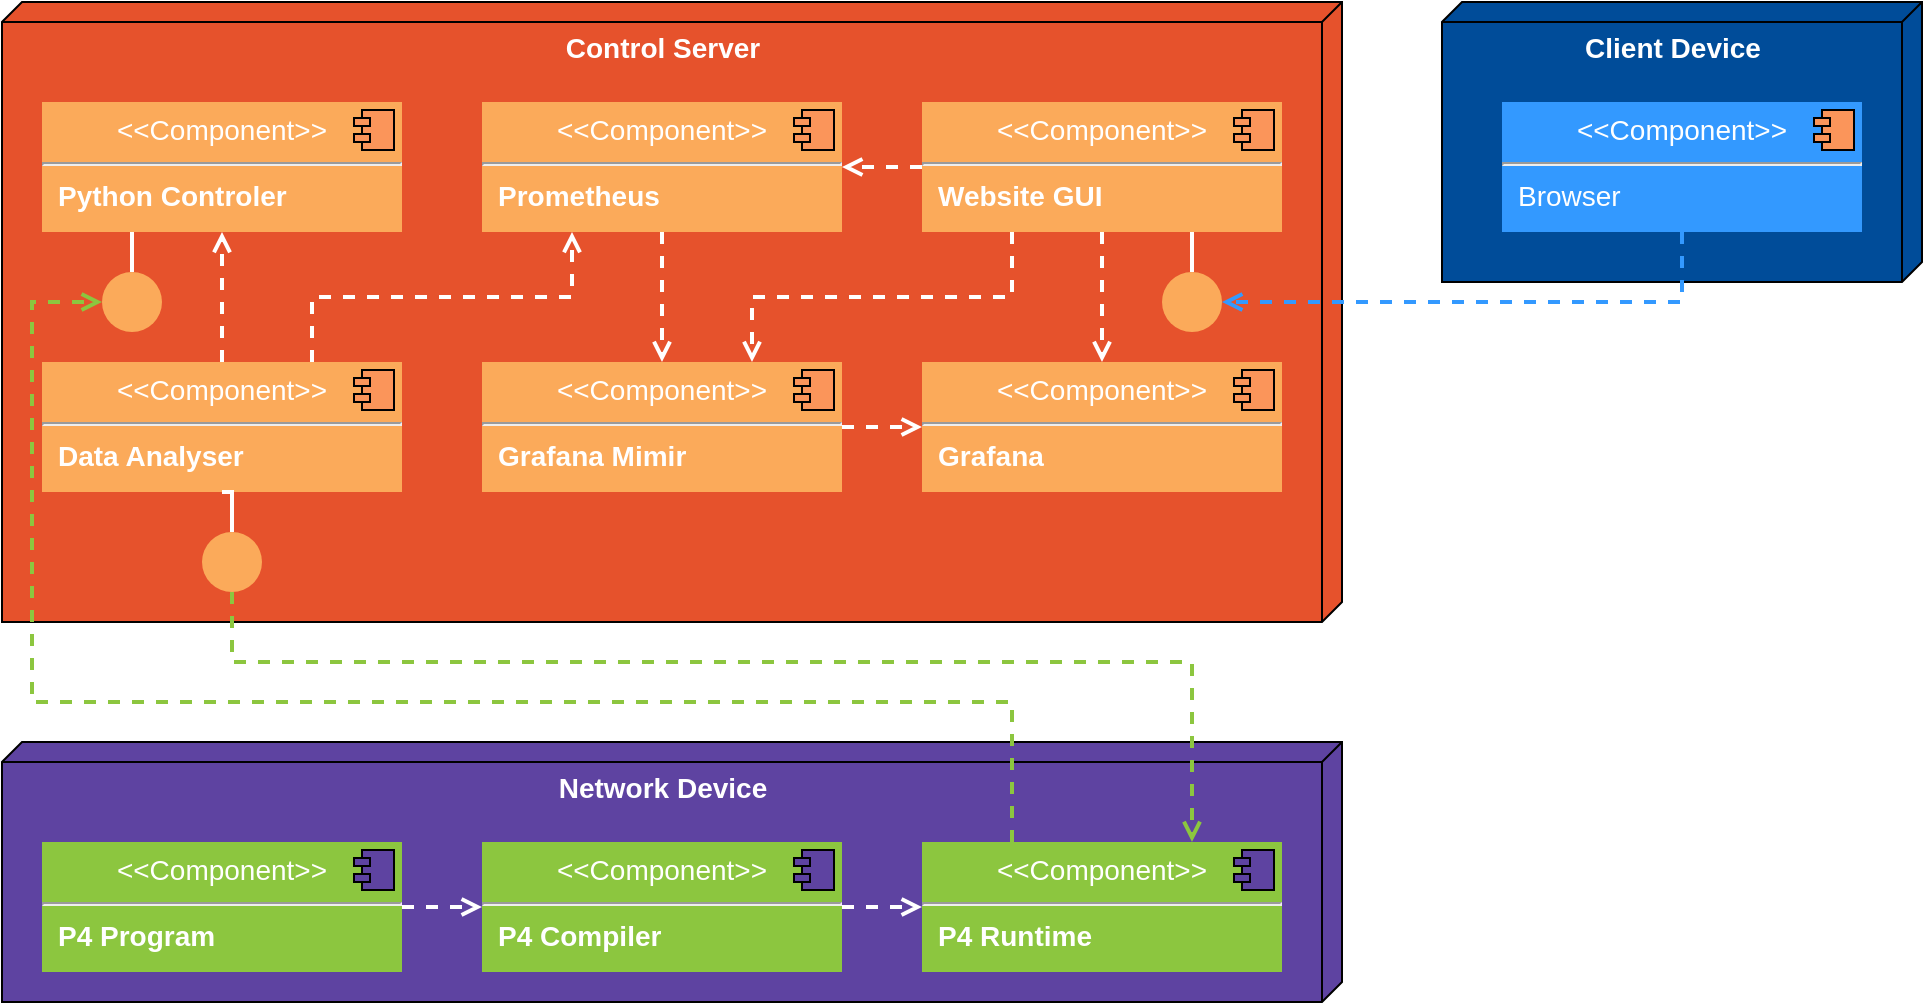 <mxfile version="20.5.1" type="device" pages="3"><diagram name="Deployment Diagram" id="5f0bae14-7c28-e335-631c-24af17079c00"><mxGraphModel dx="550" dy="684" grid="1" gridSize="10" guides="1" tooltips="1" connect="1" arrows="1" fold="1" page="1" pageScale="1" pageWidth="1100" pageHeight="850" background="none" math="0" shadow="0"><root><mxCell id="0"/><mxCell id="1" parent="0"/><mxCell id="YWwp1F42OPsPcxHZyw7h-1" value="&lt;font color=&quot;#ffffff&quot; style=&quot;font-size: 14px;&quot;&gt;&lt;b&gt;Network Device&lt;/b&gt;&lt;/font&gt;" style="verticalAlign=top;align=center;spacingTop=8;spacingLeft=2;spacingRight=12;shape=cube;size=10;direction=south;fontStyle=0;html=1;fillColor=#5E43A1;" parent="1" vertex="1"><mxGeometry x="120" y="490" width="670" height="130" as="geometry"/></mxCell><mxCell id="YWwp1F42OPsPcxHZyw7h-9" value="" style="edgeStyle=orthogonalEdgeStyle;rounded=0;orthogonalLoop=1;jettySize=auto;html=1;dashed=1;strokeColor=#FFFFFF;strokeWidth=2;fontSize=14;fontColor=#FFFFFF;endArrow=open;endFill=0;" parent="1" source="YWwp1F42OPsPcxHZyw7h-2" target="YWwp1F42OPsPcxHZyw7h-7" edge="1"><mxGeometry relative="1" as="geometry"/></mxCell><mxCell id="YWwp1F42OPsPcxHZyw7h-2" value="&lt;p style=&quot;margin:0px;margin-top:6px;text-align:center;&quot;&gt;&amp;lt;&amp;lt;Component&amp;gt;&amp;gt;&lt;br&gt;&lt;/p&gt;&lt;hr&gt;&lt;p style=&quot;margin:0px;margin-left:8px;&quot;&gt;&lt;b&gt;P4 Compiler&lt;/b&gt;&lt;/p&gt;" style="align=left;overflow=fill;html=1;dropTarget=0;fontSize=14;fontColor=#FFFFFF;fillColor=#8CC63F;strokeColor=none;" parent="1" vertex="1"><mxGeometry x="360" y="540" width="180" height="65" as="geometry"/></mxCell><mxCell id="YWwp1F42OPsPcxHZyw7h-3" value="" style="shape=component;jettyWidth=8;jettyHeight=4;fontSize=14;fontColor=#FFFFFF;fillColor=#5E43A1;" parent="YWwp1F42OPsPcxHZyw7h-2" vertex="1"><mxGeometry x="1" width="20" height="20" relative="1" as="geometry"><mxPoint x="-24" y="4" as="offset"/></mxGeometry></mxCell><mxCell id="YWwp1F42OPsPcxHZyw7h-6" value="" style="edgeStyle=orthogonalEdgeStyle;rounded=0;orthogonalLoop=1;jettySize=auto;html=1;fontSize=14;fontColor=#FFFFFF;strokeColor=#FFFFFF;strokeWidth=2;endArrow=open;endFill=0;dashed=1;" parent="1" source="YWwp1F42OPsPcxHZyw7h-4" target="YWwp1F42OPsPcxHZyw7h-2" edge="1"><mxGeometry relative="1" as="geometry"/></mxCell><mxCell id="YWwp1F42OPsPcxHZyw7h-4" value="&lt;p style=&quot;margin:0px;margin-top:6px;text-align:center;&quot;&gt;&amp;lt;&amp;lt;Component&amp;gt;&amp;gt;&lt;/p&gt;&lt;hr&gt;&lt;p style=&quot;margin:0px;margin-left:8px;&quot;&gt;&lt;b&gt;P4 Program&lt;/b&gt;&lt;/p&gt;" style="align=left;overflow=fill;html=1;dropTarget=0;fontSize=14;fontColor=#FFFFFF;fillColor=#8CC63F;strokeColor=none;" parent="1" vertex="1"><mxGeometry x="140" y="540" width="180" height="65" as="geometry"/></mxCell><mxCell id="YWwp1F42OPsPcxHZyw7h-5" value="" style="shape=component;jettyWidth=8;jettyHeight=4;fontSize=14;fontColor=#FFFFFF;fillColor=#5E43A1;" parent="YWwp1F42OPsPcxHZyw7h-4" vertex="1"><mxGeometry x="1" width="20" height="20" relative="1" as="geometry"><mxPoint x="-24" y="4" as="offset"/></mxGeometry></mxCell><mxCell id="YWwp1F42OPsPcxHZyw7h-7" value="&lt;p style=&quot;margin:0px;margin-top:6px;text-align:center;&quot;&gt;&amp;lt;&amp;lt;Component&amp;gt;&amp;gt;&lt;br&gt;&lt;/p&gt;&lt;hr&gt;&lt;p style=&quot;margin:0px;margin-left:8px;&quot;&gt;&lt;b&gt;P4 Runtime&lt;/b&gt;&lt;/p&gt;" style="align=left;overflow=fill;html=1;dropTarget=0;fontSize=14;fontColor=#FFFFFF;fillColor=#8CC63F;strokeColor=none;" parent="1" vertex="1"><mxGeometry x="580" y="540" width="180" height="65" as="geometry"/></mxCell><mxCell id="YWwp1F42OPsPcxHZyw7h-8" value="" style="shape=component;jettyWidth=8;jettyHeight=4;fontSize=14;fontColor=#FFFFFF;fillColor=#5E43A1;" parent="YWwp1F42OPsPcxHZyw7h-7" vertex="1"><mxGeometry x="1" width="20" height="20" relative="1" as="geometry"><mxPoint x="-24" y="4" as="offset"/></mxGeometry></mxCell><mxCell id="YWwp1F42OPsPcxHZyw7h-10" value="&lt;font color=&quot;#ffffff&quot; style=&quot;font-size: 14px;&quot;&gt;&lt;b&gt;Control Server&lt;/b&gt;&lt;/font&gt;" style="verticalAlign=top;align=center;spacingTop=8;spacingLeft=2;spacingRight=12;shape=cube;size=10;direction=south;fontStyle=0;html=1;fillColor=#E6522C;" parent="1" vertex="1"><mxGeometry x="120" y="120" width="670" height="310" as="geometry"/></mxCell><mxCell id="YWwp1F42OPsPcxHZyw7h-14" value="" style="edgeStyle=orthogonalEdgeStyle;rounded=0;orthogonalLoop=1;jettySize=auto;html=1;strokeColor=#FFFFFF;strokeWidth=2;fontSize=14;fontColor=#FFFFFF;endArrow=none;endFill=0;exitX=0.25;exitY=1;exitDx=0;exitDy=0;entryX=0.5;entryY=0;entryDx=0;entryDy=0;" parent="1" source="YWwp1F42OPsPcxHZyw7h-11" target="YWwp1F42OPsPcxHZyw7h-13" edge="1"><mxGeometry relative="1" as="geometry"/></mxCell><mxCell id="YWwp1F42OPsPcxHZyw7h-11" value="&lt;p style=&quot;margin:0px;margin-top:6px;text-align:center;&quot;&gt;&amp;lt;&amp;lt;Component&amp;gt;&amp;gt;&lt;/p&gt;&lt;hr&gt;&lt;p style=&quot;margin:0px;margin-left:8px;&quot;&gt;&lt;b&gt;Python Controler&lt;/b&gt;&lt;/p&gt;" style="align=left;overflow=fill;html=1;dropTarget=0;fontSize=14;fontColor=#FFFFFF;fillColor=#FBAA5A;strokeColor=none;" parent="1" vertex="1"><mxGeometry x="140" y="170" width="180" height="65" as="geometry"/></mxCell><mxCell id="YWwp1F42OPsPcxHZyw7h-12" value="" style="shape=component;jettyWidth=8;jettyHeight=4;fontSize=14;fontColor=#FFFFFF;fillColor=#FB955A;" parent="YWwp1F42OPsPcxHZyw7h-11" vertex="1"><mxGeometry x="1" width="20" height="20" relative="1" as="geometry"><mxPoint x="-24" y="4" as="offset"/></mxGeometry></mxCell><mxCell id="YWwp1F42OPsPcxHZyw7h-13" value="" style="ellipse;whiteSpace=wrap;html=1;aspect=fixed;fontSize=14;fontColor=#FFFFFF;fillColor=#FBAA5A;strokeColor=none;" parent="1" vertex="1"><mxGeometry x="170" y="255" width="30" height="30" as="geometry"/></mxCell><mxCell id="YWwp1F42OPsPcxHZyw7h-15" value="&lt;p style=&quot;margin:0px;margin-top:6px;text-align:center;&quot;&gt;&amp;lt;&amp;lt;Component&amp;gt;&amp;gt;&lt;/p&gt;&lt;hr&gt;&lt;p style=&quot;margin:0px;margin-left:8px;&quot;&gt;&lt;b&gt;Data Analyser&lt;/b&gt;&lt;/p&gt;" style="align=left;overflow=fill;html=1;dropTarget=0;fontSize=14;fontColor=#FFFFFF;fillColor=#FBAA5A;strokeColor=none;" parent="1" vertex="1"><mxGeometry x="140" y="300" width="180" height="65" as="geometry"/></mxCell><mxCell id="YWwp1F42OPsPcxHZyw7h-16" value="" style="shape=component;jettyWidth=8;jettyHeight=4;fontSize=14;fontColor=#FFFFFF;fillColor=#FB955A;" parent="YWwp1F42OPsPcxHZyw7h-15" vertex="1"><mxGeometry x="1" width="20" height="20" relative="1" as="geometry"><mxPoint x="-24" y="4" as="offset"/></mxGeometry></mxCell><mxCell id="YWwp1F42OPsPcxHZyw7h-17" value="&lt;p style=&quot;margin:0px;margin-top:6px;text-align:center;&quot;&gt;&amp;lt;&amp;lt;Component&amp;gt;&amp;gt;&lt;/p&gt;&lt;hr&gt;&lt;p style=&quot;margin:0px;margin-left:8px;&quot;&gt;&lt;b&gt;Prometheus&lt;/b&gt;&lt;/p&gt;" style="align=left;overflow=fill;html=1;dropTarget=0;fontSize=14;fontColor=#FFFFFF;fillColor=#FBAA5A;strokeColor=none;" parent="1" vertex="1"><mxGeometry x="360" y="170" width="180" height="65" as="geometry"/></mxCell><mxCell id="YWwp1F42OPsPcxHZyw7h-18" value="" style="shape=component;jettyWidth=8;jettyHeight=4;fontSize=14;fontColor=#FFFFFF;fillColor=#FB955A;" parent="YWwp1F42OPsPcxHZyw7h-17" vertex="1"><mxGeometry x="1" width="20" height="20" relative="1" as="geometry"><mxPoint x="-24" y="4" as="offset"/></mxGeometry></mxCell><mxCell id="YWwp1F42OPsPcxHZyw7h-19" value="&lt;p style=&quot;margin:0px;margin-top:6px;text-align:center;&quot;&gt;&amp;lt;&amp;lt;Component&amp;gt;&amp;gt;&lt;/p&gt;&lt;hr&gt;&lt;p style=&quot;margin:0px;margin-left:8px;&quot;&gt;&lt;b&gt;Grafana Mimir&lt;/b&gt;&lt;/p&gt;" style="align=left;overflow=fill;html=1;dropTarget=0;fontSize=14;fontColor=#FFFFFF;fillColor=#FBAA5A;strokeColor=none;" parent="1" vertex="1"><mxGeometry x="360" y="300" width="180" height="65" as="geometry"/></mxCell><mxCell id="YWwp1F42OPsPcxHZyw7h-20" value="" style="shape=component;jettyWidth=8;jettyHeight=4;fontSize=14;fontColor=#FFFFFF;fillColor=#FB955A;" parent="YWwp1F42OPsPcxHZyw7h-19" vertex="1"><mxGeometry x="1" width="20" height="20" relative="1" as="geometry"><mxPoint x="-24" y="4" as="offset"/></mxGeometry></mxCell><mxCell id="YWwp1F42OPsPcxHZyw7h-21" value="&lt;p style=&quot;margin:0px;margin-top:6px;text-align:center;&quot;&gt;&amp;lt;&amp;lt;Component&amp;gt;&amp;gt;&lt;/p&gt;&lt;hr&gt;&lt;p style=&quot;margin:0px;margin-left:8px;&quot;&gt;&lt;b&gt;Grafana&amp;nbsp;&lt;/b&gt;&lt;/p&gt;" style="align=left;overflow=fill;html=1;dropTarget=0;fontSize=14;fontColor=#FFFFFF;fillColor=#FBAA5A;strokeColor=none;" parent="1" vertex="1"><mxGeometry x="580" y="300" width="180" height="65" as="geometry"/></mxCell><mxCell id="YWwp1F42OPsPcxHZyw7h-22" value="" style="shape=component;jettyWidth=8;jettyHeight=4;fontSize=14;fontColor=#FFFFFF;fillColor=#FB955A;" parent="YWwp1F42OPsPcxHZyw7h-21" vertex="1"><mxGeometry x="1" width="20" height="20" relative="1" as="geometry"><mxPoint x="-24" y="4" as="offset"/></mxGeometry></mxCell><mxCell id="YWwp1F42OPsPcxHZyw7h-23" value="&lt;p style=&quot;margin:0px;margin-top:6px;text-align:center;&quot;&gt;&amp;lt;&amp;lt;Component&amp;gt;&amp;gt;&lt;/p&gt;&lt;hr&gt;&lt;p style=&quot;margin:0px;margin-left:8px;&quot;&gt;&lt;b&gt;Website GUI&lt;/b&gt;&lt;/p&gt;" style="align=left;overflow=fill;html=1;dropTarget=0;fontSize=14;fontColor=#FFFFFF;fillColor=#FBAA5A;strokeColor=none;" parent="1" vertex="1"><mxGeometry x="580" y="170" width="180" height="65" as="geometry"/></mxCell><mxCell id="YWwp1F42OPsPcxHZyw7h-24" value="" style="shape=component;jettyWidth=8;jettyHeight=4;fontSize=14;fontColor=#FFFFFF;fillColor=#FB955A;" parent="YWwp1F42OPsPcxHZyw7h-23" vertex="1"><mxGeometry x="1" width="20" height="20" relative="1" as="geometry"><mxPoint x="-24" y="4" as="offset"/></mxGeometry></mxCell><mxCell id="YWwp1F42OPsPcxHZyw7h-28" value="" style="ellipse;whiteSpace=wrap;html=1;aspect=fixed;fontSize=14;fontColor=#FFFFFF;fillColor=#FBAA5A;strokeColor=none;" parent="1" vertex="1"><mxGeometry x="220" y="385" width="30" height="30" as="geometry"/></mxCell><mxCell id="YWwp1F42OPsPcxHZyw7h-29" value="" style="edgeStyle=orthogonalEdgeStyle;rounded=0;orthogonalLoop=1;jettySize=auto;html=1;strokeColor=#FFFFFF;strokeWidth=2;fontSize=14;fontColor=#FFFFFF;endArrow=none;endFill=0;exitX=0.5;exitY=1;exitDx=0;exitDy=0;entryX=0.5;entryY=0;entryDx=0;entryDy=0;" parent="1" source="YWwp1F42OPsPcxHZyw7h-15" target="YWwp1F42OPsPcxHZyw7h-28" edge="1"><mxGeometry relative="1" as="geometry"><mxPoint x="245" y="385" as="sourcePoint"/><mxPoint x="245" y="405" as="targetPoint"/></mxGeometry></mxCell><mxCell id="YWwp1F42OPsPcxHZyw7h-30" value="" style="edgeStyle=orthogonalEdgeStyle;rounded=0;orthogonalLoop=1;jettySize=auto;html=1;fontSize=14;fontColor=#FFFFFF;strokeColor=#8CC63F;strokeWidth=2;endArrow=open;endFill=0;dashed=1;entryX=0.75;entryY=0;entryDx=0;entryDy=0;exitX=0.5;exitY=1;exitDx=0;exitDy=0;" parent="1" source="YWwp1F42OPsPcxHZyw7h-28" target="YWwp1F42OPsPcxHZyw7h-7" edge="1"><mxGeometry relative="1" as="geometry"><mxPoint x="685" y="580" as="sourcePoint"/><mxPoint x="245" y="435" as="targetPoint"/><Array as="points"><mxPoint x="235" y="450"/><mxPoint x="715" y="450"/></Array></mxGeometry></mxCell><mxCell id="YWwp1F42OPsPcxHZyw7h-31" value="" style="edgeStyle=orthogonalEdgeStyle;rounded=0;orthogonalLoop=1;jettySize=auto;html=1;fontSize=14;fontColor=#FFFFFF;strokeColor=#8CC63F;strokeWidth=2;endArrow=open;endFill=0;dashed=1;entryX=0;entryY=0.5;entryDx=0;entryDy=0;exitX=0.25;exitY=0;exitDx=0;exitDy=0;" parent="1" source="YWwp1F42OPsPcxHZyw7h-7" target="YWwp1F42OPsPcxHZyw7h-13" edge="1"><mxGeometry relative="1" as="geometry"><mxPoint x="245" y="435" as="sourcePoint"/><mxPoint x="725" y="560" as="targetPoint"/><Array as="points"><mxPoint x="625" y="470"/><mxPoint x="135" y="470"/><mxPoint x="135" y="270"/></Array></mxGeometry></mxCell><mxCell id="YWwp1F42OPsPcxHZyw7h-37" value="" style="edgeStyle=orthogonalEdgeStyle;rounded=0;orthogonalLoop=1;jettySize=auto;html=1;fontSize=14;fontColor=#FFFFFF;strokeColor=#FFFFFF;strokeWidth=2;endArrow=open;endFill=0;dashed=1;entryX=0.5;entryY=1;entryDx=0;entryDy=0;exitX=0.5;exitY=0;exitDx=0;exitDy=0;" parent="1" source="YWwp1F42OPsPcxHZyw7h-15" target="YWwp1F42OPsPcxHZyw7h-11" edge="1"><mxGeometry relative="1" as="geometry"><mxPoint x="235" y="270" as="sourcePoint"/><mxPoint x="235" y="245" as="targetPoint"/><Array as="points"/></mxGeometry></mxCell><mxCell id="YWwp1F42OPsPcxHZyw7h-39" value="" style="edgeStyle=orthogonalEdgeStyle;rounded=0;orthogonalLoop=1;jettySize=auto;html=1;fontSize=14;fontColor=#FFFFFF;strokeColor=#FFFFFF;strokeWidth=2;endArrow=open;endFill=0;dashed=1;entryX=0.25;entryY=1;entryDx=0;entryDy=0;exitX=0.75;exitY=0;exitDx=0;exitDy=0;" parent="1" source="YWwp1F42OPsPcxHZyw7h-15" target="YWwp1F42OPsPcxHZyw7h-17" edge="1"><mxGeometry relative="1" as="geometry"><mxPoint x="245" y="320" as="sourcePoint"/><mxPoint x="245" y="205" as="targetPoint"/><Array as="points"/></mxGeometry></mxCell><mxCell id="YWwp1F42OPsPcxHZyw7h-40" value="" style="edgeStyle=orthogonalEdgeStyle;rounded=0;orthogonalLoop=1;jettySize=auto;html=1;fontSize=14;fontColor=#FFFFFF;strokeColor=#FFFFFF;strokeWidth=2;endArrow=open;endFill=0;dashed=1;entryX=0.5;entryY=0;entryDx=0;entryDy=0;exitX=0.5;exitY=1;exitDx=0;exitDy=0;" parent="1" source="YWwp1F42OPsPcxHZyw7h-17" target="YWwp1F42OPsPcxHZyw7h-19" edge="1"><mxGeometry relative="1" as="geometry"><mxPoint x="290" y="320" as="sourcePoint"/><mxPoint x="425" y="245" as="targetPoint"/><Array as="points"/></mxGeometry></mxCell><mxCell id="YWwp1F42OPsPcxHZyw7h-41" value="" style="edgeStyle=orthogonalEdgeStyle;rounded=0;orthogonalLoop=1;jettySize=auto;html=1;fontSize=14;fontColor=#FFFFFF;strokeColor=#FFFFFF;strokeWidth=2;endArrow=open;endFill=0;dashed=1;entryX=0;entryY=0.5;entryDx=0;entryDy=0;exitX=1;exitY=0.5;exitDx=0;exitDy=0;" parent="1" source="YWwp1F42OPsPcxHZyw7h-19" target="YWwp1F42OPsPcxHZyw7h-21" edge="1"><mxGeometry relative="1" as="geometry"><mxPoint x="465" y="245" as="sourcePoint"/><mxPoint x="465" y="320" as="targetPoint"/><Array as="points"/></mxGeometry></mxCell><mxCell id="YWwp1F42OPsPcxHZyw7h-42" value="" style="edgeStyle=orthogonalEdgeStyle;rounded=0;orthogonalLoop=1;jettySize=auto;html=1;fontSize=14;fontColor=#FFFFFF;strokeColor=#FFFFFF;strokeWidth=2;endArrow=open;endFill=0;dashed=1;entryX=0.5;entryY=0;entryDx=0;entryDy=0;exitX=0.5;exitY=1;exitDx=0;exitDy=0;" parent="1" source="YWwp1F42OPsPcxHZyw7h-23" target="YWwp1F42OPsPcxHZyw7h-21" edge="1"><mxGeometry relative="1" as="geometry"><mxPoint x="465" y="245" as="sourcePoint"/><mxPoint x="465" y="320" as="targetPoint"/><Array as="points"/></mxGeometry></mxCell><mxCell id="YWwp1F42OPsPcxHZyw7h-43" value="" style="edgeStyle=orthogonalEdgeStyle;rounded=0;orthogonalLoop=1;jettySize=auto;html=1;fontSize=14;fontColor=#FFFFFF;strokeColor=#FFFFFF;strokeWidth=2;endArrow=open;endFill=0;dashed=1;entryX=0.75;entryY=0;entryDx=0;entryDy=0;exitX=0.25;exitY=1;exitDx=0;exitDy=0;" parent="1" source="YWwp1F42OPsPcxHZyw7h-23" target="YWwp1F42OPsPcxHZyw7h-19" edge="1"><mxGeometry relative="1" as="geometry"><mxPoint x="475" y="255" as="sourcePoint"/><mxPoint x="475" y="330" as="targetPoint"/><Array as="points"/></mxGeometry></mxCell><mxCell id="YWwp1F42OPsPcxHZyw7h-44" value="" style="edgeStyle=orthogonalEdgeStyle;rounded=0;orthogonalLoop=1;jettySize=auto;html=1;fontSize=14;fontColor=#FFFFFF;strokeColor=#FFFFFF;strokeWidth=2;endArrow=open;endFill=0;dashed=1;entryX=1;entryY=0.5;entryDx=0;entryDy=0;exitX=0;exitY=0.5;exitDx=0;exitDy=0;" parent="1" source="YWwp1F42OPsPcxHZyw7h-23" target="YWwp1F42OPsPcxHZyw7h-17" edge="1"><mxGeometry relative="1" as="geometry"><mxPoint x="485" y="265" as="sourcePoint"/><mxPoint x="485" y="340" as="targetPoint"/><Array as="points"/></mxGeometry></mxCell><mxCell id="YWwp1F42OPsPcxHZyw7h-45" value="&lt;font color=&quot;#ffffff&quot; style=&quot;font-size: 14px;&quot;&gt;&lt;b&gt;Client Device&lt;/b&gt;&lt;br&gt;&lt;/font&gt;" style="verticalAlign=top;align=center;spacingTop=8;spacingLeft=2;spacingRight=12;shape=cube;size=10;direction=south;fontStyle=0;html=1;fillColor=#004C99;" parent="1" vertex="1"><mxGeometry x="840" y="120" width="240" height="140" as="geometry"/></mxCell><mxCell id="YWwp1F42OPsPcxHZyw7h-48" value="&lt;p style=&quot;margin:0px;margin-top:6px;text-align:center;&quot;&gt;&amp;lt;&amp;lt;Component&amp;gt;&amp;gt;&lt;/p&gt;&lt;hr&gt;&lt;p style=&quot;margin:0px;margin-left:8px;&quot;&gt;Browser&lt;/p&gt;" style="align=left;overflow=fill;html=1;dropTarget=0;fontSize=14;fontColor=#FFFFFF;fillColor=#3399FF;strokeColor=none;" parent="1" vertex="1"><mxGeometry x="870" y="170" width="180" height="65" as="geometry"/></mxCell><mxCell id="YWwp1F42OPsPcxHZyw7h-49" value="" style="shape=component;jettyWidth=8;jettyHeight=4;fontSize=14;fontColor=#FFFFFF;fillColor=#FB955A;" parent="YWwp1F42OPsPcxHZyw7h-48" vertex="1"><mxGeometry x="1" width="20" height="20" relative="1" as="geometry"><mxPoint x="-24" y="4" as="offset"/></mxGeometry></mxCell><mxCell id="YWwp1F42OPsPcxHZyw7h-50" value="" style="ellipse;whiteSpace=wrap;html=1;aspect=fixed;fontSize=14;fontColor=#FFFFFF;fillColor=#FBAA5A;strokeColor=none;" parent="1" vertex="1"><mxGeometry x="700" y="255" width="30" height="30" as="geometry"/></mxCell><mxCell id="YWwp1F42OPsPcxHZyw7h-51" value="" style="edgeStyle=orthogonalEdgeStyle;rounded=0;orthogonalLoop=1;jettySize=auto;html=1;strokeColor=#FFFFFF;strokeWidth=2;fontSize=14;fontColor=#FFFFFF;endArrow=none;endFill=0;exitX=0.75;exitY=1;exitDx=0;exitDy=0;entryX=0.5;entryY=0;entryDx=0;entryDy=0;" parent="1" source="YWwp1F42OPsPcxHZyw7h-23" target="YWwp1F42OPsPcxHZyw7h-50" edge="1"><mxGeometry relative="1" as="geometry"><mxPoint x="830" y="450" as="sourcePoint"/><mxPoint x="830" y="470" as="targetPoint"/></mxGeometry></mxCell><mxCell id="YWwp1F42OPsPcxHZyw7h-52" value="" style="edgeStyle=orthogonalEdgeStyle;rounded=0;orthogonalLoop=1;jettySize=auto;html=1;fontSize=14;fontColor=#FFFFFF;strokeColor=#3399FF;strokeWidth=2;endArrow=open;endFill=0;dashed=1;entryX=1;entryY=0.5;entryDx=0;entryDy=0;exitX=0.5;exitY=1;exitDx=0;exitDy=0;" parent="1" source="YWwp1F42OPsPcxHZyw7h-48" target="YWwp1F42OPsPcxHZyw7h-50" edge="1"><mxGeometry relative="1" as="geometry"><mxPoint x="680" y="245" as="sourcePoint"/><mxPoint x="680" y="310" as="targetPoint"/><Array as="points"/></mxGeometry></mxCell></root></mxGraphModel></diagram><diagram id="mmsN3uJA1z5c7H1J2vPt" name="Activity Diagram"><mxGraphModel dx="550" dy="684" grid="1" gridSize="10" guides="1" tooltips="1" connect="1" arrows="1" fold="1" page="1" pageScale="1" pageWidth="827" pageHeight="1169" math="0" shadow="0"><root><mxCell id="0"/><mxCell id="1" parent="0"/><mxCell id="REMYRl0UchfOyMIU5u2l-1" value="" style="swimlane;childLayout=stackLayout;resizeParent=1;resizeParentMax=0;startSize=0;fontSize=14;fontColor=#000000;fillColor=#FFFFFF;swimlaneHead=0;" parent="1" vertex="1"><mxGeometry x="40" y="160" width="560" height="460" as="geometry"><mxRectangle x="150" y="150" width="70" height="30" as="alternateBounds"/></mxGeometry></mxCell><mxCell id="REMYRl0UchfOyMIU5u2l-2" value="User / GUI" style="swimlane;startSize=38;fontSize=14;fontColor=#FFFFFF;fillColor=#004C99;swimlaneHead=0;swimlaneLine=0;" parent="REMYRl0UchfOyMIU5u2l-1" vertex="1"><mxGeometry width="140" height="460" as="geometry"/></mxCell><mxCell id="3ksYypAJxGS3Sx9CYBlO-9" value="" style="ellipse;whiteSpace=wrap;html=1;aspect=fixed;fontSize=12;fontColor=#FFFFFF;fillColor=#3399FF;strokeColor=none;" parent="REMYRl0UchfOyMIU5u2l-2" vertex="1"><mxGeometry x="60" y="40" width="20" height="20" as="geometry"/></mxCell><mxCell id="REMYRl0UchfOyMIU5u2l-3" value="Data Analysis" style="swimlane;startSize=38;fontSize=14;fontColor=#FFFFFF;fillColor=#E6522C;strokeColor=default;swimlaneHead=0;horizontal=1;swimlaneLine=0;" parent="REMYRl0UchfOyMIU5u2l-1" vertex="1"><mxGeometry x="140" width="140" height="460" as="geometry"/></mxCell><mxCell id="3ksYypAJxGS3Sx9CYBlO-4" value="Define filtering rules" style="rounded=1;whiteSpace=wrap;html=1;fontSize=12;fontColor=#FFFFFF;fillColor=#3399FF;strokeColor=none;" parent="REMYRl0UchfOyMIU5u2l-3" vertex="1"><mxGeometry x="-110" y="80" width="80" height="40" as="geometry"/></mxCell><mxCell id="3ksYypAJxGS3Sx9CYBlO-5" value="Store rules" style="rounded=1;whiteSpace=wrap;html=1;fontSize=12;fontColor=#FFFFFF;fillColor=#FBAA5A;strokeColor=none;" parent="REMYRl0UchfOyMIU5u2l-3" vertex="1"><mxGeometry x="30" y="80" width="80" height="40" as="geometry"/></mxCell><mxCell id="3ksYypAJxGS3Sx9CYBlO-8" value="" style="edgeStyle=orthogonalEdgeStyle;rounded=0;orthogonalLoop=1;jettySize=auto;html=1;strokeColor=#FBAA5A;strokeWidth=2;fontSize=12;fontColor=#FFFFFF;endArrow=open;endFill=0;exitX=0.5;exitY=1;exitDx=0;exitDy=0;entryX=0.5;entryY=0;entryDx=0;entryDy=0;" parent="REMYRl0UchfOyMIU5u2l-3" source="3ksYypAJxGS3Sx9CYBlO-5" target="3ksYypAJxGS3Sx9CYBlO-7" edge="1"><mxGeometry relative="1" as="geometry"/></mxCell><mxCell id="3ksYypAJxGS3Sx9CYBlO-15" value="" style="edgeStyle=orthogonalEdgeStyle;rounded=0;orthogonalLoop=1;jettySize=auto;html=1;strokeColor=#FBAA5A;strokeWidth=2;fontSize=12;fontColor=#FFFFFF;endArrow=open;endFill=0;entryX=0.5;entryY=0;entryDx=0;entryDy=0;exitX=0.5;exitY=1;exitDx=0;exitDy=0;" parent="REMYRl0UchfOyMIU5u2l-3" source="3ksYypAJxGS3Sx9CYBlO-7" target="3ksYypAJxGS3Sx9CYBlO-12" edge="1"><mxGeometry relative="1" as="geometry"/></mxCell><mxCell id="3ksYypAJxGS3Sx9CYBlO-7" value="Process of incoming data" style="rounded=1;whiteSpace=wrap;html=1;fontSize=12;fontColor=#FFFFFF;fillColor=#FBAA5A;strokeColor=none;" parent="REMYRl0UchfOyMIU5u2l-3" vertex="1"><mxGeometry x="30" y="160" width="80" height="40" as="geometry"/></mxCell><mxCell id="3ksYypAJxGS3Sx9CYBlO-6" style="edgeStyle=orthogonalEdgeStyle;rounded=0;orthogonalLoop=1;jettySize=auto;html=1;exitX=1;exitY=0.5;exitDx=0;exitDy=0;entryX=0;entryY=0.5;entryDx=0;entryDy=0;strokeColor=#3399FF;strokeWidth=2;fontSize=12;fontColor=#FFFFFF;endArrow=open;endFill=0;" parent="REMYRl0UchfOyMIU5u2l-3" source="3ksYypAJxGS3Sx9CYBlO-4" target="3ksYypAJxGS3Sx9CYBlO-5" edge="1"><mxGeometry relative="1" as="geometry"/></mxCell><mxCell id="3ksYypAJxGS3Sx9CYBlO-17" style="edgeStyle=orthogonalEdgeStyle;rounded=0;orthogonalLoop=1;jettySize=auto;html=1;exitX=0;exitY=0.5;exitDx=0;exitDy=0;entryX=0;entryY=0.5;entryDx=0;entryDy=0;strokeColor=#FBAA5A;strokeWidth=2;fontSize=12;fontColor=#FBAA5A;endArrow=open;endFill=0;" parent="REMYRl0UchfOyMIU5u2l-3" source="3ksYypAJxGS3Sx9CYBlO-12" target="3ksYypAJxGS3Sx9CYBlO-7" edge="1"><mxGeometry relative="1" as="geometry"/></mxCell><mxCell id="3ksYypAJxGS3Sx9CYBlO-24" value="" style="edgeStyle=orthogonalEdgeStyle;rounded=0;orthogonalLoop=1;jettySize=auto;html=1;strokeColor=#FBAA5A;strokeWidth=2;fontSize=12;fontColor=#FBAA5A;endArrow=open;endFill=0;entryX=0.5;entryY=0;entryDx=0;entryDy=0;exitX=0.5;exitY=1;exitDx=0;exitDy=0;" parent="REMYRl0UchfOyMIU5u2l-3" source="3ksYypAJxGS3Sx9CYBlO-12" target="3ksYypAJxGS3Sx9CYBlO-22" edge="1"><mxGeometry relative="1" as="geometry"/></mxCell><mxCell id="3ksYypAJxGS3Sx9CYBlO-12" value="" style="rhombus;whiteSpace=wrap;html=1;fontSize=12;fontColor=#FFFFFF;fillColor=#FBAA5A;strokeColor=#FBAA5A;" parent="REMYRl0UchfOyMIU5u2l-3" vertex="1"><mxGeometry x="65" y="230" width="10" height="20" as="geometry"/></mxCell><mxCell id="3ksYypAJxGS3Sx9CYBlO-16" value="Match filter" style="text;html=1;strokeColor=none;fillColor=none;align=center;verticalAlign=middle;whiteSpace=wrap;rounded=0;fontSize=12;fontColor=#FBAA5A;" parent="REMYRl0UchfOyMIU5u2l-3" vertex="1"><mxGeometry x="75" y="232.5" width="65" height="15" as="geometry"/></mxCell><mxCell id="3ksYypAJxGS3Sx9CYBlO-18" value="No" style="text;html=1;strokeColor=none;fillColor=none;align=center;verticalAlign=middle;whiteSpace=wrap;rounded=0;fontSize=12;fontColor=#FBAA5A;" parent="REMYRl0UchfOyMIU5u2l-3" vertex="1"><mxGeometry x="25" y="222.5" width="20" height="10" as="geometry"/></mxCell><mxCell id="3ksYypAJxGS3Sx9CYBlO-21" value="Yes" style="text;html=1;strokeColor=none;fillColor=none;align=center;verticalAlign=middle;whiteSpace=wrap;rounded=0;fontSize=12;fontColor=#FBAA5A;" parent="REMYRl0UchfOyMIU5u2l-3" vertex="1"><mxGeometry x="45" y="255" width="20" height="10" as="geometry"/></mxCell><mxCell id="3ksYypAJxGS3Sx9CYBlO-22" value="Create set or rule for controller" style="rounded=1;whiteSpace=wrap;html=1;fontSize=12;fontColor=#FFFFFF;fillColor=#FBAA5A;strokeColor=none;" parent="REMYRl0UchfOyMIU5u2l-3" vertex="1"><mxGeometry x="30" y="280" width="80" height="40" as="geometry"/></mxCell><mxCell id="-Ji0s_6L3cuXHGJKJgWV-1" value="Controller" style="swimlane;startSize=38;fontSize=14;fontColor=#FFFFFF;fillColor=#FB955A;spacing=0;strokeColor=default;swimlaneHead=0;swimlaneLine=0;" parent="REMYRl0UchfOyMIU5u2l-1" vertex="1"><mxGeometry x="280" width="140" height="460" as="geometry"/></mxCell><mxCell id="3ksYypAJxGS3Sx9CYBlO-27" style="edgeStyle=orthogonalEdgeStyle;rounded=0;orthogonalLoop=1;jettySize=auto;html=1;exitX=0.5;exitY=1;exitDx=0;exitDy=0;entryX=0.5;entryY=0;entryDx=0;entryDy=0;strokeColor=#FFC273;strokeWidth=2;fontSize=12;fontColor=#FBAA5A;endArrow=open;endFill=0;" parent="-Ji0s_6L3cuXHGJKJgWV-1" source="3ksYypAJxGS3Sx9CYBlO-2" target="3ksYypAJxGS3Sx9CYBlO-26" edge="1"><mxGeometry relative="1" as="geometry"/></mxCell><mxCell id="3ksYypAJxGS3Sx9CYBlO-2" value="Translation to P4" style="rounded=1;whiteSpace=wrap;html=1;fontSize=12;fontColor=#FFFFFF;fillColor=#FFC273;strokeColor=none;" parent="-Ji0s_6L3cuXHGJKJgWV-1" vertex="1"><mxGeometry x="30" y="280" width="80" height="40" as="geometry"/></mxCell><mxCell id="3ksYypAJxGS3Sx9CYBlO-26" value="Propagation to Device" style="rounded=1;whiteSpace=wrap;html=1;fontSize=12;fontColor=#FFFFFF;fillColor=#FFC273;strokeColor=none;" parent="-Ji0s_6L3cuXHGJKJgWV-1" vertex="1"><mxGeometry x="30" y="360" width="80" height="40" as="geometry"/></mxCell><mxCell id="REMYRl0UchfOyMIU5u2l-4" value="Network Device" style="swimlane;startSize=38;fontSize=14;fontColor=#FFFFFF;fillColor=#5E43A1;swimlaneHead=0;swimlaneLine=0;" parent="REMYRl0UchfOyMIU5u2l-1" vertex="1"><mxGeometry x="420" width="140" height="460" as="geometry"/></mxCell><mxCell id="3ksYypAJxGS3Sx9CYBlO-3" value="Periodic telemetry data" style="rounded=1;whiteSpace=wrap;html=1;fontSize=12;fontColor=#FFFFFF;fillColor=#8CC63F;strokeColor=none;fontStyle=1" parent="REMYRl0UchfOyMIU5u2l-4" vertex="1"><mxGeometry x="30" y="160" width="80" height="40" as="geometry"/></mxCell><mxCell id="3ksYypAJxGS3Sx9CYBlO-31" style="edgeStyle=orthogonalEdgeStyle;rounded=0;orthogonalLoop=1;jettySize=auto;html=1;exitX=0.5;exitY=1;exitDx=0;exitDy=0;entryX=0.5;entryY=0;entryDx=0;entryDy=0;strokeColor=#8CC63F;strokeWidth=2;fontSize=12;fontColor=#FBAA5A;endArrow=open;endFill=0;" parent="REMYRl0UchfOyMIU5u2l-4" source="3ksYypAJxGS3Sx9CYBlO-28" target="3ksYypAJxGS3Sx9CYBlO-30" edge="1"><mxGeometry relative="1" as="geometry"/></mxCell><mxCell id="3ksYypAJxGS3Sx9CYBlO-28" value="Update table configuration" style="rounded=1;whiteSpace=wrap;html=1;fontSize=12;fontColor=#FFFFFF;fillColor=#8CC63F;strokeColor=none;" parent="REMYRl0UchfOyMIU5u2l-4" vertex="1"><mxGeometry x="30" y="360" width="80" height="40" as="geometry"/></mxCell><mxCell id="3ksYypAJxGS3Sx9CYBlO-30" value="" style="ellipse;html=1;shape=endState;fillColor=#8CC63F;strokeColor=#8CC63F;fontSize=12;fontColor=#FBAA5A;" parent="REMYRl0UchfOyMIU5u2l-4" vertex="1"><mxGeometry x="60" y="430" width="20" height="20" as="geometry"/></mxCell><mxCell id="3ksYypAJxGS3Sx9CYBlO-10" value="" style="edgeStyle=orthogonalEdgeStyle;rounded=0;orthogonalLoop=1;jettySize=auto;html=1;strokeColor=#3399FF;strokeWidth=2;fontSize=12;fontColor=#FFFFFF;endArrow=open;endFill=0;" parent="REMYRl0UchfOyMIU5u2l-1" source="3ksYypAJxGS3Sx9CYBlO-9" target="3ksYypAJxGS3Sx9CYBlO-4" edge="1"><mxGeometry relative="1" as="geometry"/></mxCell><mxCell id="3ksYypAJxGS3Sx9CYBlO-11" style="edgeStyle=orthogonalEdgeStyle;rounded=0;orthogonalLoop=1;jettySize=auto;html=1;exitX=0;exitY=0.5;exitDx=0;exitDy=0;entryX=1;entryY=0.5;entryDx=0;entryDy=0;strokeColor=#8CC63F;strokeWidth=2;fontSize=12;fontColor=#FFFFFF;endArrow=open;endFill=0;" parent="REMYRl0UchfOyMIU5u2l-1" source="3ksYypAJxGS3Sx9CYBlO-3" target="3ksYypAJxGS3Sx9CYBlO-7" edge="1"><mxGeometry relative="1" as="geometry"/></mxCell><mxCell id="3ksYypAJxGS3Sx9CYBlO-25" style="edgeStyle=orthogonalEdgeStyle;rounded=0;orthogonalLoop=1;jettySize=auto;html=1;exitX=1;exitY=0.5;exitDx=0;exitDy=0;entryX=0;entryY=0.5;entryDx=0;entryDy=0;strokeColor=#FBAA5A;strokeWidth=2;fontSize=12;fontColor=#FBAA5A;endArrow=open;endFill=0;" parent="REMYRl0UchfOyMIU5u2l-1" source="3ksYypAJxGS3Sx9CYBlO-22" target="3ksYypAJxGS3Sx9CYBlO-2" edge="1"><mxGeometry relative="1" as="geometry"/></mxCell><mxCell id="3ksYypAJxGS3Sx9CYBlO-29" style="edgeStyle=orthogonalEdgeStyle;rounded=0;orthogonalLoop=1;jettySize=auto;html=1;exitX=1;exitY=0.5;exitDx=0;exitDy=0;entryX=0;entryY=0.5;entryDx=0;entryDy=0;strokeColor=#FFC273;strokeWidth=2;fontSize=12;fontColor=#FBAA5A;endArrow=open;endFill=0;" parent="REMYRl0UchfOyMIU5u2l-1" source="3ksYypAJxGS3Sx9CYBlO-26" target="3ksYypAJxGS3Sx9CYBlO-28" edge="1"><mxGeometry relative="1" as="geometry"/></mxCell></root></mxGraphModel></diagram><diagram id="oqDcTXn5XGCLAwstf0s8" name="Use Cases"><mxGraphModel dx="1406" dy="787" grid="1" gridSize="10" guides="1" tooltips="1" connect="1" arrows="1" fold="1" page="1" pageScale="1" pageWidth="827" pageHeight="1169" math="0" shadow="0"><root><mxCell id="0"/><mxCell id="1" parent="0"/><mxCell id="2cDMOiNCO2hmOJOyVfo5-1" value="&lt;font style=&quot;font-size: 14px;&quot;&gt;&lt;b&gt;Monitoring System&lt;/b&gt;&lt;/font&gt;" style="whiteSpace=wrap;html=1;verticalAlign=top;fontSize=14;fillColor=#E6522C;fontColor=#FFFFFF;" vertex="1" parent="1"><mxGeometry x="-640" y="200" width="480" height="240" as="geometry"/></mxCell><mxCell id="Z7SXymJSgHw_SmF1UeGI-1" value="Configure Routes" style="ellipse;whiteSpace=wrap;html=1;fontSize=14;fontColor=#FFFFFF;fillColor=#FB955A;strokeColor=none;" vertex="1" parent="1"><mxGeometry x="-610" y="240" width="120" height="60" as="geometry"/></mxCell><mxCell id="6-Hr91YBluwNFRCYP2Rr-2" value="Configure Filtering" style="ellipse;whiteSpace=wrap;html=1;fontSize=14;fontColor=#FFFFFF;fillColor=#FB955A;strokeColor=none;" vertex="1" parent="1"><mxGeometry x="-460" y="240" width="120" height="60" as="geometry"/></mxCell><mxCell id="6-Hr91YBluwNFRCYP2Rr-3" value="View Statistics" style="ellipse;whiteSpace=wrap;html=1;fontSize=14;fontColor=#FFFFFF;fillColor=#FB955A;strokeColor=none;" vertex="1" parent="1"><mxGeometry x="-310" y="240" width="120" height="60" as="geometry"/></mxCell><mxCell id="6-Hr91YBluwNFRCYP2Rr-4" value="Add Devices" style="ellipse;whiteSpace=wrap;html=1;fontSize=14;fontColor=#FFFFFF;fillColor=#FB955A;strokeColor=none;" vertex="1" parent="1"><mxGeometry x="-460" y="340" width="120" height="60" as="geometry"/></mxCell><mxCell id="6-Hr91YBluwNFRCYP2Rr-5" value="Remove Devices" style="ellipse;whiteSpace=wrap;html=1;fontSize=14;fontColor=#FFFFFF;fillColor=#FB955A;strokeColor=none;" vertex="1" parent="1"><mxGeometry x="-610" y="340" width="120" height="60" as="geometry"/></mxCell><mxCell id="6-Hr91YBluwNFRCYP2Rr-20" style="edgeStyle=orthogonalEdgeStyle;rounded=0;orthogonalLoop=1;jettySize=auto;html=1;exitX=0.5;exitY=0.5;exitDx=0;exitDy=0;exitPerimeter=0;strokeColor=#3399FF;strokeWidth=2;fontSize=14;fontColor=#E6522C;endArrow=none;endFill=0;entryX=0.5;entryY=1;entryDx=0;entryDy=0;" edge="1" parent="1" source="6-Hr91YBluwNFRCYP2Rr-8" target="Z7SXymJSgHw_SmF1UeGI-1"><mxGeometry relative="1" as="geometry"/></mxCell><mxCell id="6-Hr91YBluwNFRCYP2Rr-22" style="edgeStyle=orthogonalEdgeStyle;rounded=0;orthogonalLoop=1;jettySize=auto;html=1;exitX=0.5;exitY=0.5;exitDx=0;exitDy=0;exitPerimeter=0;entryX=0.5;entryY=1;entryDx=0;entryDy=0;strokeColor=#3399FF;strokeWidth=2;fontSize=14;fontColor=#3399FF;endArrow=none;endFill=0;" edge="1" parent="1" source="6-Hr91YBluwNFRCYP2Rr-8" target="6-Hr91YBluwNFRCYP2Rr-2"><mxGeometry relative="1" as="geometry"><Array as="points"><mxPoint x="-400" y="320"/></Array></mxGeometry></mxCell><mxCell id="6-Hr91YBluwNFRCYP2Rr-23" style="edgeStyle=orthogonalEdgeStyle;rounded=0;orthogonalLoop=1;jettySize=auto;html=1;exitX=0.5;exitY=0.5;exitDx=0;exitDy=0;exitPerimeter=0;entryX=0.5;entryY=0;entryDx=0;entryDy=0;strokeColor=#3399FF;strokeWidth=2;fontSize=14;fontColor=#3399FF;endArrow=none;endFill=0;" edge="1" parent="1" source="6-Hr91YBluwNFRCYP2Rr-8" target="6-Hr91YBluwNFRCYP2Rr-5"><mxGeometry relative="1" as="geometry"><Array as="points"><mxPoint x="-550" y="320"/></Array></mxGeometry></mxCell><mxCell id="6-Hr91YBluwNFRCYP2Rr-24" style="edgeStyle=orthogonalEdgeStyle;rounded=0;orthogonalLoop=1;jettySize=auto;html=1;exitX=0.5;exitY=0.5;exitDx=0;exitDy=0;exitPerimeter=0;entryX=0.5;entryY=0;entryDx=0;entryDy=0;strokeColor=#3399FF;strokeWidth=2;fontSize=14;fontColor=#3399FF;endArrow=none;endFill=0;" edge="1" parent="1" source="6-Hr91YBluwNFRCYP2Rr-8" target="6-Hr91YBluwNFRCYP2Rr-4"><mxGeometry relative="1" as="geometry"><Array as="points"><mxPoint x="-400" y="320"/></Array></mxGeometry></mxCell><mxCell id="6-Hr91YBluwNFRCYP2Rr-25" style="edgeStyle=orthogonalEdgeStyle;rounded=0;orthogonalLoop=1;jettySize=auto;html=1;exitX=0.5;exitY=0.5;exitDx=0;exitDy=0;exitPerimeter=0;entryX=0.5;entryY=1;entryDx=0;entryDy=0;strokeColor=#3399FF;strokeWidth=2;fontSize=14;fontColor=#3399FF;endArrow=none;endFill=0;" edge="1" parent="1" source="6-Hr91YBluwNFRCYP2Rr-8" target="6-Hr91YBluwNFRCYP2Rr-3"><mxGeometry relative="1" as="geometry"><Array as="points"><mxPoint x="-250" y="320"/></Array></mxGeometry></mxCell><mxCell id="6-Hr91YBluwNFRCYP2Rr-27" style="edgeStyle=orthogonalEdgeStyle;rounded=0;orthogonalLoop=1;jettySize=auto;html=1;exitX=0.5;exitY=0.5;exitDx=0;exitDy=0;exitPerimeter=0;entryX=0.5;entryY=0;entryDx=0;entryDy=0;strokeColor=#3399FF;strokeWidth=2;fontSize=14;fontColor=#3399FF;endArrow=none;endFill=0;" edge="1" parent="1" source="6-Hr91YBluwNFRCYP2Rr-8" target="6-Hr91YBluwNFRCYP2Rr-26"><mxGeometry relative="1" as="geometry"/></mxCell><mxCell id="6-Hr91YBluwNFRCYP2Rr-8" value="&lt;font color=&quot;#3399ff&quot;&gt;Sys Admin&lt;/font&gt;" style="shape=umlActor;verticalLabelPosition=bottom;verticalAlign=top;html=1;outlineConnect=0;fontSize=14;fontColor=#FFFFFF;fillColor=#3399FF;strokeColor=#3399FF;strokeWidth=2;" vertex="1" parent="1"><mxGeometry x="-720" y="280" width="40" height="80" as="geometry"/></mxCell><mxCell id="6-Hr91YBluwNFRCYP2Rr-26" value="Consult historical traffic" style="ellipse;whiteSpace=wrap;html=1;fontSize=14;fontColor=#FFFFFF;fillColor=#FB955A;strokeColor=none;" vertex="1" parent="1"><mxGeometry x="-310" y="340" width="120" height="60" as="geometry"/></mxCell></root></mxGraphModel></diagram></mxfile>